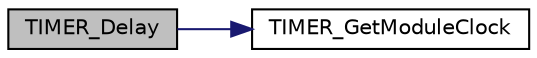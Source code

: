 digraph "TIMER_Delay"
{
 // LATEX_PDF_SIZE
  edge [fontname="Helvetica",fontsize="10",labelfontname="Helvetica",labelfontsize="10"];
  node [fontname="Helvetica",fontsize="10",shape=record];
  rankdir="LR";
  Node1 [label="TIMER_Delay",height=0.2,width=0.4,color="black", fillcolor="grey75", style="filled", fontcolor="black",tooltip="This API is used to create a delay loop for u32usec micro seconds."];
  Node1 -> Node2 [color="midnightblue",fontsize="10",style="solid",fontname="Helvetica"];
  Node2 [label="TIMER_GetModuleClock",height=0.2,width=0.4,color="black", fillcolor="white", style="filled",URL="$da/dc2/group___n_a_n_o100___t_i_m_e_r___e_x_p_o_r_t_e_d___f_u_n_c_t_i_o_n_s.html#ga56facc5683886f3ff3b273a3b5e47fcd",tooltip="This API is used to get the clock frequency of Timer."];
}
